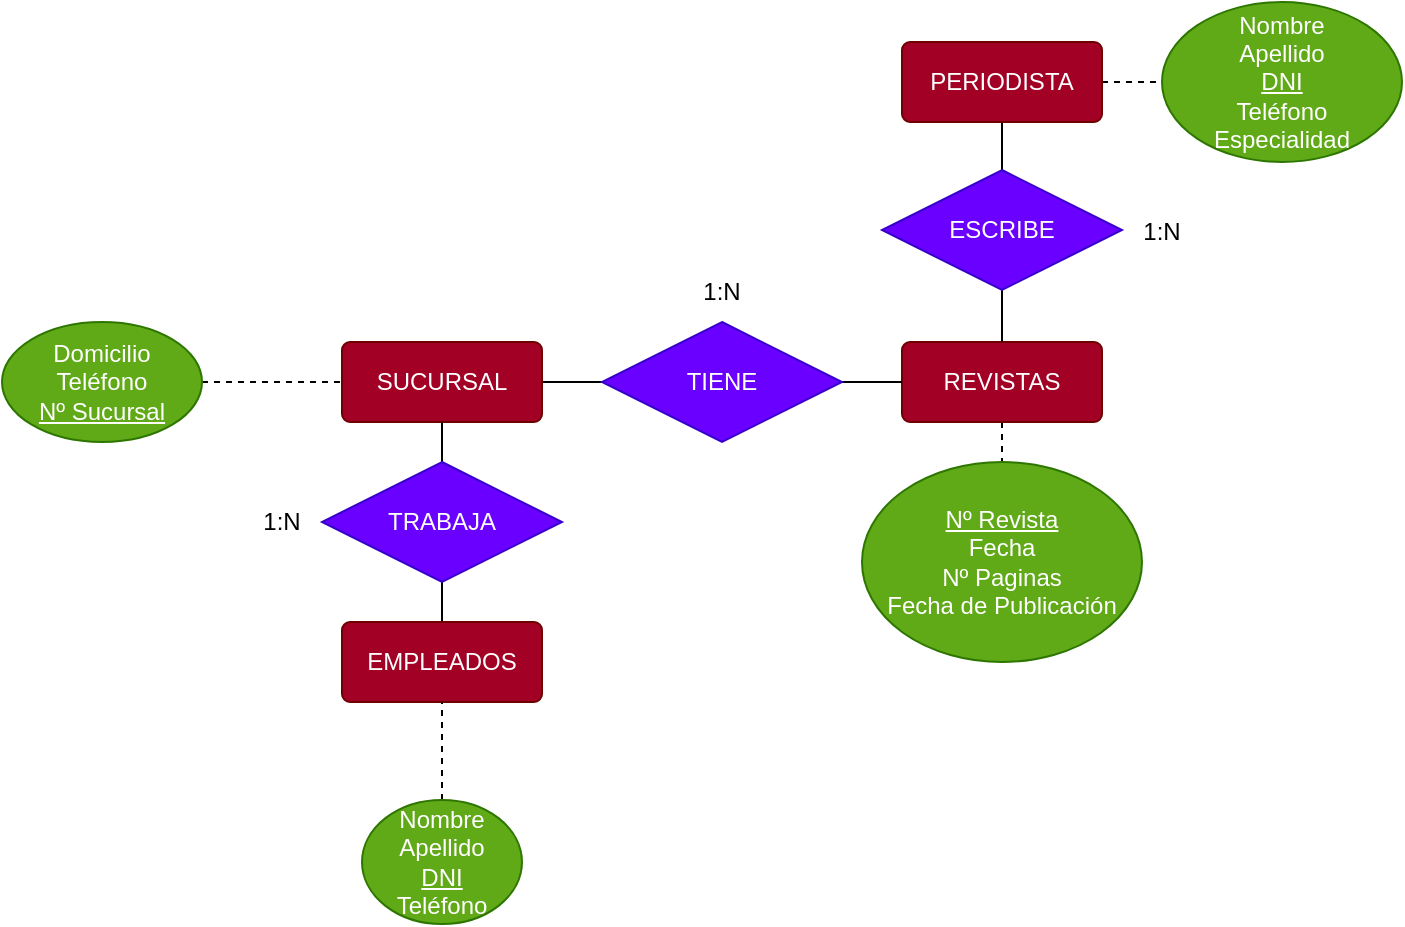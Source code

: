 <mxfile version="20.4.0" type="github">
  <diagram id="R2lEEEUBdFMjLlhIrx00" name="Page-1">
    <mxGraphModel dx="1085" dy="575" grid="1" gridSize="10" guides="1" tooltips="1" connect="1" arrows="0" fold="1" page="1" pageScale="1" pageWidth="1169" pageHeight="827" math="0" shadow="0" extFonts="Permanent Marker^https://fonts.googleapis.com/css?family=Permanent+Marker">
      <root>
        <mxCell id="0" />
        <mxCell id="1" parent="0" />
        <mxCell id="6TOTnj2t2x63CBn26Bns-19" style="edgeStyle=orthogonalEdgeStyle;rounded=0;orthogonalLoop=1;jettySize=auto;html=1;exitX=1;exitY=0.5;exitDx=0;exitDy=0;entryX=0;entryY=0.5;entryDx=0;entryDy=0;endArrow=none;endFill=0;" edge="1" parent="1" source="6TOTnj2t2x63CBn26Bns-11" target="6TOTnj2t2x63CBn26Bns-18">
          <mxGeometry relative="1" as="geometry" />
        </mxCell>
        <mxCell id="6TOTnj2t2x63CBn26Bns-11" value="SUCURSAL" style="rounded=1;arcSize=10;whiteSpace=wrap;html=1;align=center;fillColor=#a20025;fontColor=#ffffff;strokeColor=#6F0000;" vertex="1" parent="1">
          <mxGeometry x="405" y="353" width="100" height="40" as="geometry" />
        </mxCell>
        <mxCell id="6TOTnj2t2x63CBn26Bns-22" style="edgeStyle=orthogonalEdgeStyle;rounded=0;orthogonalLoop=1;jettySize=auto;html=1;exitX=0.5;exitY=0;exitDx=0;exitDy=0;entryX=0.5;entryY=1;entryDx=0;entryDy=0;endArrow=none;endFill=0;" edge="1" parent="1" source="6TOTnj2t2x63CBn26Bns-12" target="6TOTnj2t2x63CBn26Bns-21">
          <mxGeometry relative="1" as="geometry" />
        </mxCell>
        <mxCell id="6TOTnj2t2x63CBn26Bns-12" value="EMPLEADOS" style="rounded=1;arcSize=10;whiteSpace=wrap;html=1;align=center;fillColor=#a20025;fontColor=#ffffff;strokeColor=#6F0000;" vertex="1" parent="1">
          <mxGeometry x="405" y="493" width="100" height="40" as="geometry" />
        </mxCell>
        <mxCell id="6TOTnj2t2x63CBn26Bns-31" style="edgeStyle=orthogonalEdgeStyle;rounded=0;orthogonalLoop=1;jettySize=auto;html=1;exitX=0.5;exitY=1;exitDx=0;exitDy=0;entryX=0.5;entryY=0;entryDx=0;entryDy=0;dashed=1;endArrow=none;endFill=0;" edge="1" parent="1" source="6TOTnj2t2x63CBn26Bns-13" target="6TOTnj2t2x63CBn26Bns-30">
          <mxGeometry relative="1" as="geometry" />
        </mxCell>
        <mxCell id="6TOTnj2t2x63CBn26Bns-13" value="REVISTAS" style="rounded=1;arcSize=10;whiteSpace=wrap;html=1;align=center;fillColor=#a20025;fontColor=#ffffff;strokeColor=#6F0000;" vertex="1" parent="1">
          <mxGeometry x="685" y="353" width="100" height="40" as="geometry" />
        </mxCell>
        <mxCell id="6TOTnj2t2x63CBn26Bns-17" style="edgeStyle=orthogonalEdgeStyle;rounded=0;orthogonalLoop=1;jettySize=auto;html=1;exitX=0.5;exitY=1;exitDx=0;exitDy=0;entryX=0.5;entryY=0;entryDx=0;entryDy=0;endArrow=none;endFill=0;" edge="1" parent="1" source="6TOTnj2t2x63CBn26Bns-14" target="6TOTnj2t2x63CBn26Bns-15">
          <mxGeometry relative="1" as="geometry" />
        </mxCell>
        <mxCell id="6TOTnj2t2x63CBn26Bns-29" style="edgeStyle=orthogonalEdgeStyle;rounded=0;orthogonalLoop=1;jettySize=auto;html=1;exitX=1;exitY=0.5;exitDx=0;exitDy=0;entryX=0;entryY=0.5;entryDx=0;entryDy=0;dashed=1;endArrow=none;endFill=0;" edge="1" parent="1" source="6TOTnj2t2x63CBn26Bns-14" target="6TOTnj2t2x63CBn26Bns-28">
          <mxGeometry relative="1" as="geometry" />
        </mxCell>
        <mxCell id="6TOTnj2t2x63CBn26Bns-14" value="PERIODISTA" style="rounded=1;arcSize=10;whiteSpace=wrap;html=1;align=center;fillColor=#a20025;fontColor=#ffffff;strokeColor=#6F0000;" vertex="1" parent="1">
          <mxGeometry x="685" y="203" width="100" height="40" as="geometry" />
        </mxCell>
        <mxCell id="6TOTnj2t2x63CBn26Bns-16" style="edgeStyle=orthogonalEdgeStyle;rounded=0;orthogonalLoop=1;jettySize=auto;html=1;exitX=0.5;exitY=1;exitDx=0;exitDy=0;entryX=0.5;entryY=0;entryDx=0;entryDy=0;endArrow=none;endFill=0;" edge="1" parent="1" source="6TOTnj2t2x63CBn26Bns-15" target="6TOTnj2t2x63CBn26Bns-13">
          <mxGeometry relative="1" as="geometry" />
        </mxCell>
        <mxCell id="6TOTnj2t2x63CBn26Bns-15" value="ESCRIBE" style="shape=rhombus;perimeter=rhombusPerimeter;whiteSpace=wrap;html=1;align=center;fillColor=#6a00ff;fontColor=#ffffff;strokeColor=#3700CC;" vertex="1" parent="1">
          <mxGeometry x="675" y="267" width="120" height="60" as="geometry" />
        </mxCell>
        <mxCell id="6TOTnj2t2x63CBn26Bns-20" style="edgeStyle=orthogonalEdgeStyle;rounded=0;orthogonalLoop=1;jettySize=auto;html=1;exitX=1;exitY=0.5;exitDx=0;exitDy=0;entryX=0;entryY=0.5;entryDx=0;entryDy=0;endArrow=none;endFill=0;" edge="1" parent="1" source="6TOTnj2t2x63CBn26Bns-18" target="6TOTnj2t2x63CBn26Bns-13">
          <mxGeometry relative="1" as="geometry" />
        </mxCell>
        <mxCell id="6TOTnj2t2x63CBn26Bns-18" value="TIENE" style="shape=rhombus;perimeter=rhombusPerimeter;whiteSpace=wrap;html=1;align=center;fillColor=#6a00ff;fontColor=#ffffff;strokeColor=#3700CC;" vertex="1" parent="1">
          <mxGeometry x="535" y="343" width="120" height="60" as="geometry" />
        </mxCell>
        <mxCell id="6TOTnj2t2x63CBn26Bns-23" style="edgeStyle=orthogonalEdgeStyle;rounded=0;orthogonalLoop=1;jettySize=auto;html=1;exitX=0.5;exitY=0;exitDx=0;exitDy=0;entryX=0.5;entryY=1;entryDx=0;entryDy=0;endArrow=none;endFill=0;" edge="1" parent="1" source="6TOTnj2t2x63CBn26Bns-21" target="6TOTnj2t2x63CBn26Bns-11">
          <mxGeometry relative="1" as="geometry" />
        </mxCell>
        <mxCell id="6TOTnj2t2x63CBn26Bns-21" value="TRABAJA" style="shape=rhombus;perimeter=rhombusPerimeter;whiteSpace=wrap;html=1;align=center;fillColor=#6a00ff;fontColor=#ffffff;strokeColor=#3700CC;" vertex="1" parent="1">
          <mxGeometry x="395" y="413" width="120" height="60" as="geometry" />
        </mxCell>
        <mxCell id="6TOTnj2t2x63CBn26Bns-25" style="edgeStyle=orthogonalEdgeStyle;rounded=0;orthogonalLoop=1;jettySize=auto;html=1;exitX=1;exitY=0.5;exitDx=0;exitDy=0;entryX=0;entryY=0.5;entryDx=0;entryDy=0;endArrow=none;endFill=0;dashed=1;" edge="1" parent="1" source="6TOTnj2t2x63CBn26Bns-24" target="6TOTnj2t2x63CBn26Bns-11">
          <mxGeometry relative="1" as="geometry" />
        </mxCell>
        <mxCell id="6TOTnj2t2x63CBn26Bns-24" value="Domicilio&lt;br&gt;Teléfono&lt;br&gt;&lt;u&gt;Nº Sucursal&lt;/u&gt;" style="ellipse;whiteSpace=wrap;html=1;fillColor=#60a917;fontColor=#ffffff;strokeColor=#2D7600;" vertex="1" parent="1">
          <mxGeometry x="235" y="343" width="100" height="60" as="geometry" />
        </mxCell>
        <mxCell id="6TOTnj2t2x63CBn26Bns-27" style="edgeStyle=orthogonalEdgeStyle;rounded=0;orthogonalLoop=1;jettySize=auto;html=1;exitX=0.5;exitY=0;exitDx=0;exitDy=0;entryX=0.5;entryY=1;entryDx=0;entryDy=0;dashed=1;endArrow=none;endFill=0;" edge="1" parent="1" source="6TOTnj2t2x63CBn26Bns-26" target="6TOTnj2t2x63CBn26Bns-12">
          <mxGeometry relative="1" as="geometry" />
        </mxCell>
        <mxCell id="6TOTnj2t2x63CBn26Bns-26" value="Nombre&lt;br&gt;Apellido&lt;br&gt;&lt;u&gt;DNI&lt;br&gt;&lt;/u&gt;Teléfono" style="ellipse;whiteSpace=wrap;html=1;fillColor=#60a917;fontColor=#ffffff;strokeColor=#2D7600;" vertex="1" parent="1">
          <mxGeometry x="415" y="582" width="80" height="62" as="geometry" />
        </mxCell>
        <mxCell id="6TOTnj2t2x63CBn26Bns-28" value="Nombre&lt;br&gt;Apellido&lt;br&gt;&lt;u&gt;DNI&lt;br&gt;&lt;/u&gt;Teléfono&lt;br&gt;Especialidad" style="ellipse;whiteSpace=wrap;html=1;fillColor=#60a917;fontColor=#ffffff;strokeColor=#2D7600;" vertex="1" parent="1">
          <mxGeometry x="815" y="183" width="120" height="80" as="geometry" />
        </mxCell>
        <mxCell id="6TOTnj2t2x63CBn26Bns-30" value="&lt;u&gt;Nº Revista&lt;/u&gt;&lt;br&gt;Fecha&lt;br&gt;Nº Paginas&lt;br&gt;Fecha de Publicación" style="ellipse;whiteSpace=wrap;html=1;fillColor=#60a917;fontColor=#ffffff;strokeColor=#2D7600;" vertex="1" parent="1">
          <mxGeometry x="665" y="413" width="140" height="100" as="geometry" />
        </mxCell>
        <mxCell id="6TOTnj2t2x63CBn26Bns-32" value="1:N" style="text;html=1;strokeColor=none;fillColor=none;align=center;verticalAlign=middle;whiteSpace=wrap;rounded=0;" vertex="1" parent="1">
          <mxGeometry x="345" y="428" width="60" height="30" as="geometry" />
        </mxCell>
        <mxCell id="6TOTnj2t2x63CBn26Bns-33" value="1:N" style="text;html=1;strokeColor=none;fillColor=none;align=center;verticalAlign=middle;whiteSpace=wrap;rounded=0;" vertex="1" parent="1">
          <mxGeometry x="565" y="313" width="60" height="30" as="geometry" />
        </mxCell>
        <mxCell id="6TOTnj2t2x63CBn26Bns-34" value="1:N" style="text;html=1;strokeColor=none;fillColor=none;align=center;verticalAlign=middle;whiteSpace=wrap;rounded=0;" vertex="1" parent="1">
          <mxGeometry x="785" y="283" width="60" height="30" as="geometry" />
        </mxCell>
      </root>
    </mxGraphModel>
  </diagram>
</mxfile>
